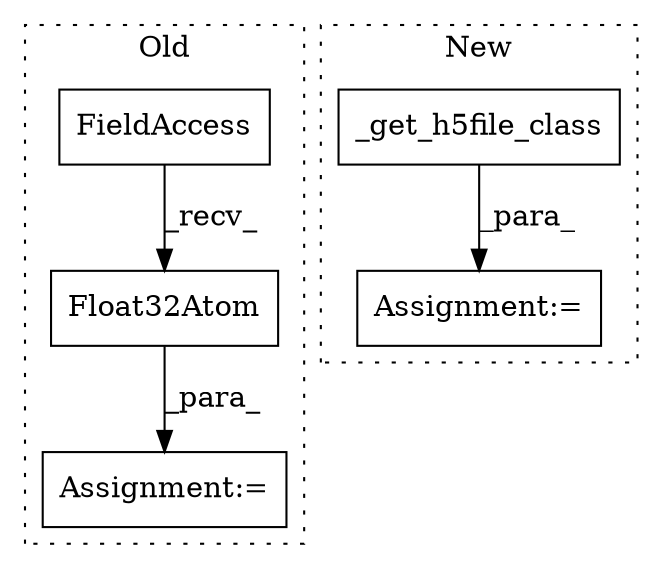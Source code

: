 digraph G {
subgraph cluster0 {
1 [label="Float32Atom" a="32" s="9806" l="13" shape="box"];
3 [label="FieldAccess" a="22" s="9794" l="11" shape="box"];
4 [label="Assignment:=" a="7" s="9754" l="1" shape="box"];
label = "Old";
style="dotted";
}
subgraph cluster1 {
2 [label="_get_h5file_class" a="32" s="9983" l="19" shape="box"];
5 [label="Assignment:=" a="7" s="9982" l="1" shape="box"];
label = "New";
style="dotted";
}
1 -> 4 [label="_para_"];
2 -> 5 [label="_para_"];
3 -> 1 [label="_recv_"];
}